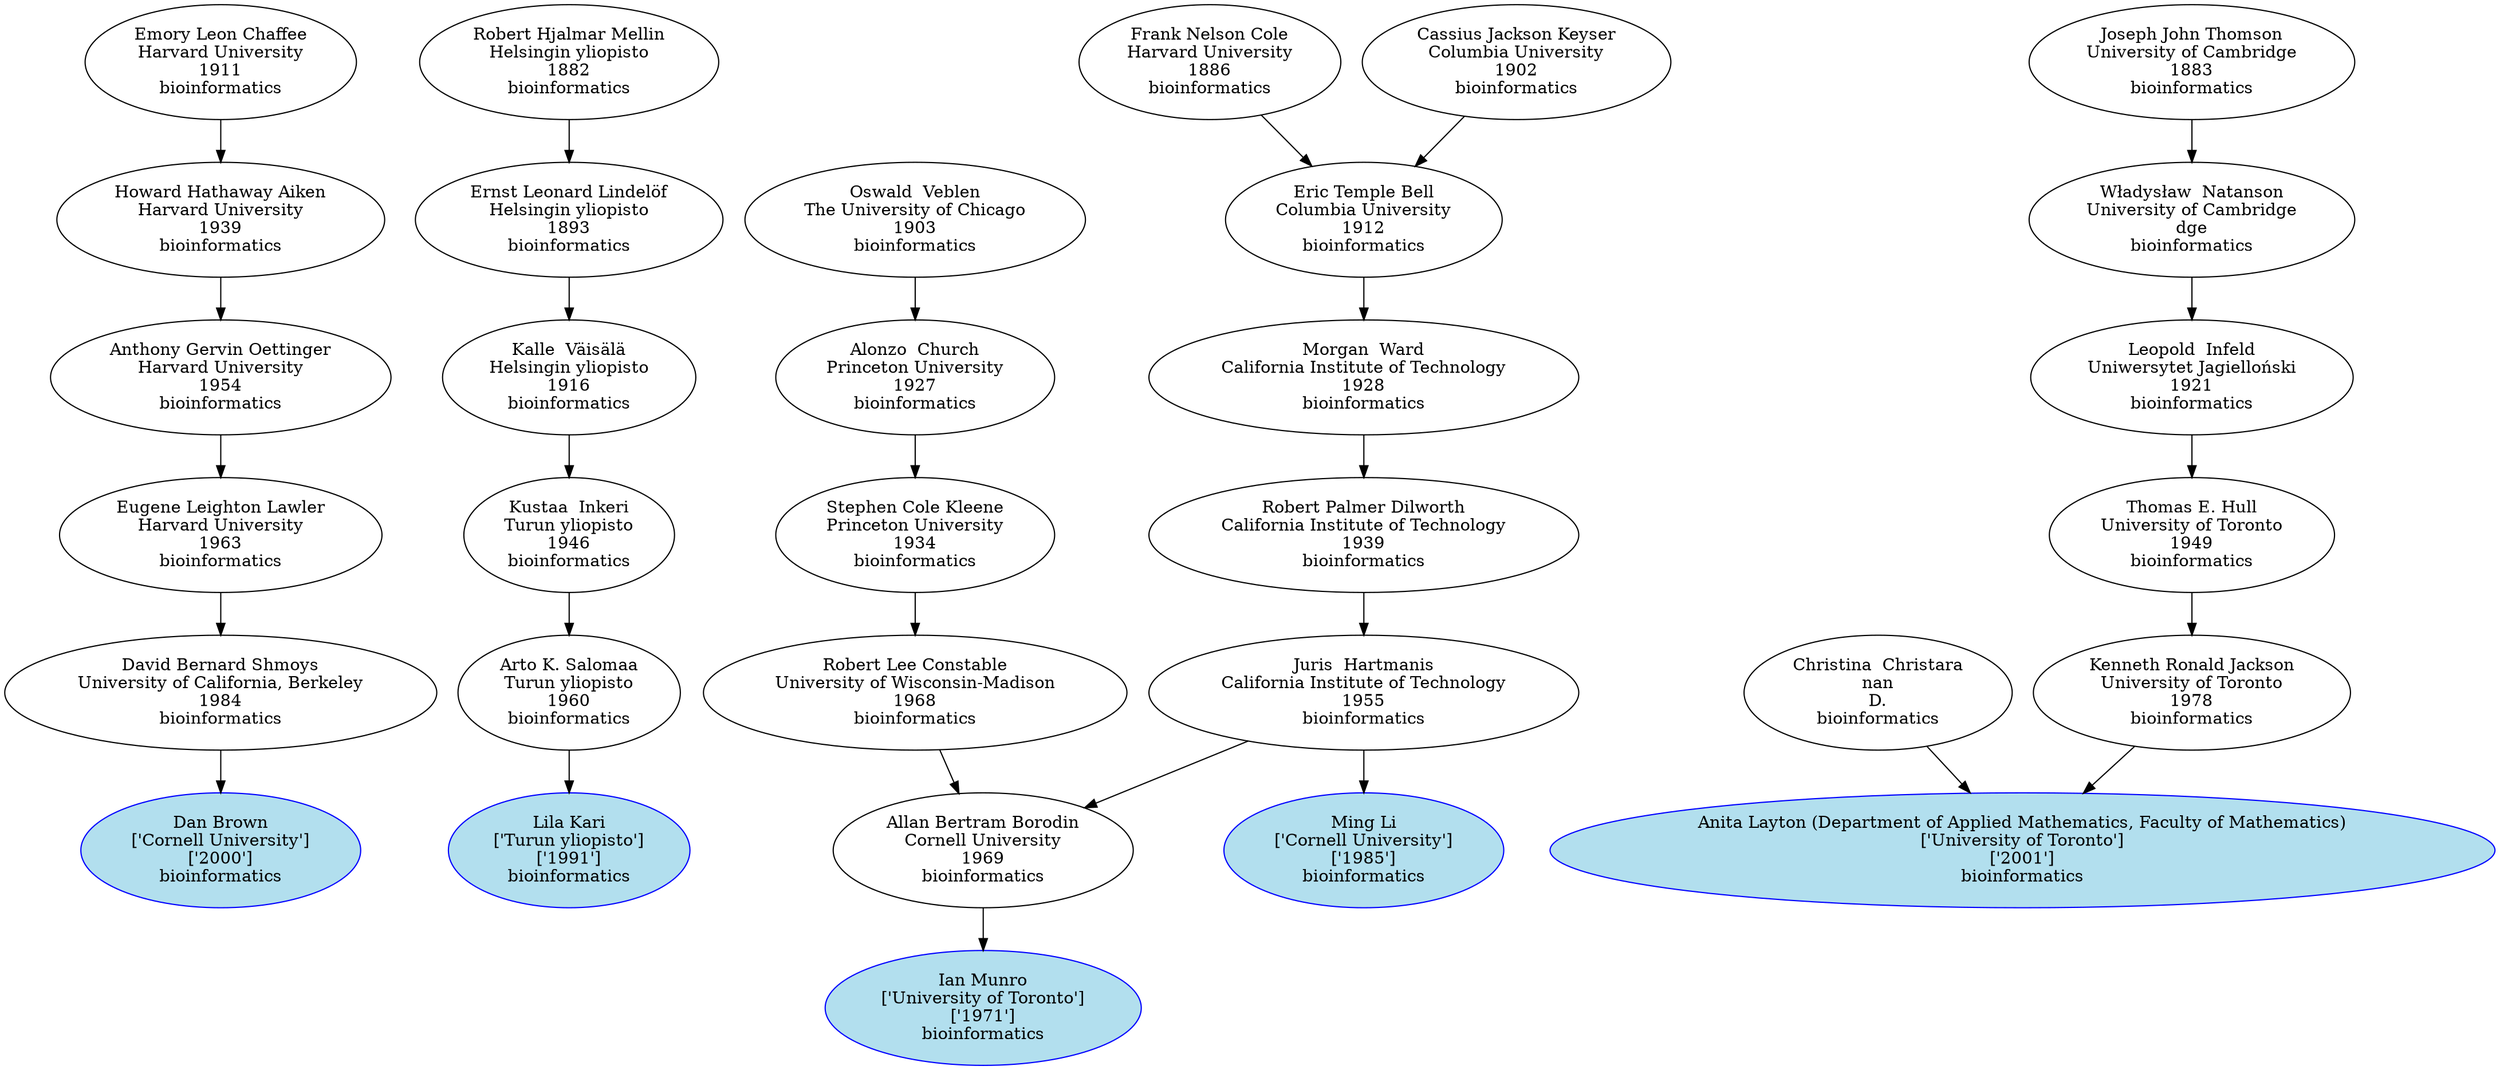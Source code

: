 digraph "Academic Genealogy for bioinformatics" {
	45379 [label="​Dan Brown
['Cornell University']
['2000']
bioinformatics" color=blue fillcolor=lightblue2 style=filled]
	20521 [label="Lila Kari
['Turun yliopisto']
['1991']
bioinformatics" color=blue fillcolor=lightblue2 style=filled]
	94793 [label="Ming Li
['Cornell University']
['1985']
bioinformatics" color=blue fillcolor=lightblue2 style=filled]
	65036 [label="Ian Munro
['University of Toronto']
['1971']
bioinformatics" color=blue fillcolor=lightblue2 style=filled]
	65049 [label="Anita Layton (Department of Applied Mathematics, Faculty of Mathematics)
['University of Toronto']
['2001']
bioinformatics" color=blue fillcolor=lightblue2 style=filled]
	36705 [label="David Bernard Shmoys
University of California, Berkeley
1984
bioinformatics"]
	20493 [label="Arto K. Salomaa
Turun yliopisto
1960
bioinformatics"]
	10404 [label="Juris  Hartmanis
California Institute of Technology
1955
bioinformatics"]
	42043 [label="Allan Bertram Borodin
Cornell University
1969
bioinformatics"]
	65023 [label="Christina  Christara
nan
D.
bioinformatics"]
	59043 [label="Kenneth Ronald Jackson
University of Toronto
1978
bioinformatics"]
	25276 [label="Eugene Leighton Lawler
Harvard University
1963
bioinformatics"]
	20538 [label="Kustaa  Inkeri
Turun yliopisto
1946
bioinformatics"]
	10395 [label="Robert Palmer Dilworth
California Institute of Technology
1939
bioinformatics"]
	9041 [label="Robert Lee Constable
University of Wisconsin-Madison
1968
bioinformatics"]
	17245 [label="Thomas E. Hull
University of Toronto
1949
bioinformatics"]
	13305 [label="Anthony Gervin Oettinger
Harvard University
1954
bioinformatics"]
	19460 [label="Kalle  Väisälä
Helsingin yliopisto
1916
bioinformatics"]
	10385 [label="Morgan  Ward
California Institute of Technology
1928
bioinformatics"]
	8012 [label="Stephen Cole Kleene
Princeton University
1934
bioinformatics"]
	16268 [label="Leopold  Infeld
Uniwersytet Jagielloński
1921
bioinformatics"]
	18953 [label="Howard Hathaway Aiken
Harvard University
1939
bioinformatics"]
	782 [label="Ernst Leonard Lindelöf
Helsingin yliopisto
1893
bioinformatics"]
	7868 [label="Eric Temple Bell
Columbia University
1912
bioinformatics"]
	8011 [label="Alonzo  Church
Princeton University
1927
bioinformatics"]
	106278 [label="Władysław  Natanson
University of Cambridge
dge
bioinformatics"]
	25248 [label="Emory Leon Chaffee
Harvard University
1911
bioinformatics"]
	143865 [label="Robert Hjalmar Mellin
Helsingin yliopisto
1882
bioinformatics"]
	7611 [label="Frank Nelson Cole
Harvard University
1886
bioinformatics"]
	37346 [label="Cassius Jackson Keyser
Columbia University
1902
bioinformatics"]
	805 [label="Oswald  Veblen
The University of Chicago
1903
bioinformatics"]
	50701 [label="Joseph John Thomson
University of Cambridge
1883
bioinformatics"]
	36705 -> 45379
	20493 -> 20521
	10404 -> 94793
	42043 -> 65036
	65023 -> 65049
	59043 -> 65049
	25276 -> 36705
	20538 -> 20493
	10395 -> 10404
	9041 -> 42043
	10404 -> 42043
	17245 -> 59043
	13305 -> 25276
	19460 -> 20538
	10385 -> 10395
	8012 -> 9041
	16268 -> 17245
	18953 -> 13305
	782 -> 19460
	7868 -> 10385
	8011 -> 8012
	106278 -> 16268
	25248 -> 18953
	143865 -> 782
	7611 -> 7868
	37346 -> 7868
	805 -> 8011
	50701 -> 106278
}
